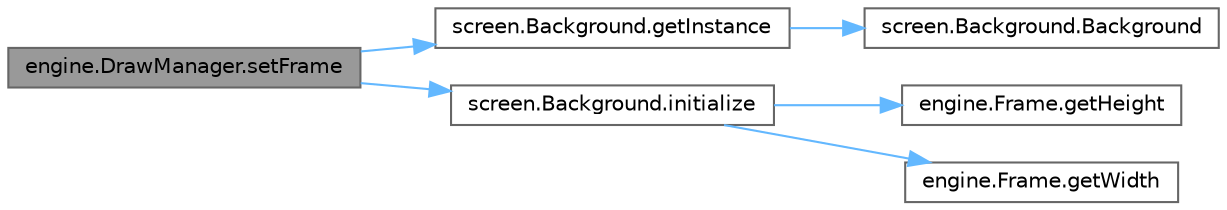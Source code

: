 digraph "engine.DrawManager.setFrame"
{
 // LATEX_PDF_SIZE
  bgcolor="transparent";
  edge [fontname=Helvetica,fontsize=10,labelfontname=Helvetica,labelfontsize=10];
  node [fontname=Helvetica,fontsize=10,shape=box,height=0.2,width=0.4];
  rankdir="LR";
  Node1 [id="Node000001",label="engine.DrawManager.setFrame",height=0.2,width=0.4,color="gray40", fillcolor="grey60", style="filled", fontcolor="black",tooltip="Sets the frame to draw the image on."];
  Node1 -> Node2 [id="edge1_Node000001_Node000002",color="steelblue1",style="solid",tooltip=" "];
  Node2 [id="Node000002",label="screen.Background.getInstance",height=0.2,width=0.4,color="grey40", fillcolor="white", style="filled",URL="$classscreen_1_1_background.html#a2c76faa8fa5e6bf6318dcdac9a1912cc",tooltip=" "];
  Node2 -> Node3 [id="edge2_Node000002_Node000003",color="steelblue1",style="solid",tooltip=" "];
  Node3 [id="Node000003",label="screen.Background.Background",height=0.2,width=0.4,color="grey40", fillcolor="white", style="filled",URL="$classscreen_1_1_background.html#a500cc4fb2f76cc20a16a284215975448",tooltip=" "];
  Node1 -> Node4 [id="edge3_Node000001_Node000004",color="steelblue1",style="solid",tooltip=" "];
  Node4 [id="Node000004",label="screen.Background.initialize",height=0.2,width=0.4,color="grey40", fillcolor="white", style="filled",URL="$classscreen_1_1_background.html#a46b6744103a1380f77313b244d0158aa",tooltip=" "];
  Node4 -> Node5 [id="edge4_Node000004_Node000005",color="steelblue1",style="solid",tooltip=" "];
  Node5 [id="Node000005",label="engine.Frame.getHeight",height=0.2,width=0.4,color="grey40", fillcolor="white", style="filled",URL="$classengine_1_1_frame.html#afafbfb86bc806cc4cccc6da0906d4587",tooltip="Getter for frame height."];
  Node4 -> Node6 [id="edge5_Node000004_Node000006",color="steelblue1",style="solid",tooltip=" "];
  Node6 [id="Node000006",label="engine.Frame.getWidth",height=0.2,width=0.4,color="grey40", fillcolor="white", style="filled",URL="$classengine_1_1_frame.html#ad76885b5f6387926e7d8bc631d4b4052",tooltip="Getter for frame width."];
}
